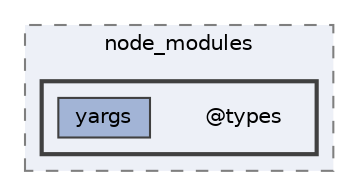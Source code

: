 digraph "pkiclassroomrescheduler/src/main/frontend/node_modules/@jest/types/node_modules/@types"
{
 // LATEX_PDF_SIZE
  bgcolor="transparent";
  edge [fontname=Helvetica,fontsize=10,labelfontname=Helvetica,labelfontsize=10];
  node [fontname=Helvetica,fontsize=10,shape=box,height=0.2,width=0.4];
  compound=true
  subgraph clusterdir_efe1bb32f31c0ddc2ce5d16e43d2e60e {
    graph [ bgcolor="#edf0f7", pencolor="grey50", label="node_modules", fontname=Helvetica,fontsize=10 style="filled,dashed", URL="dir_efe1bb32f31c0ddc2ce5d16e43d2e60e.html",tooltip=""]
  subgraph clusterdir_cc577005ff8eb122b1434173e09b05a4 {
    graph [ bgcolor="#edf0f7", pencolor="grey25", label="", fontname=Helvetica,fontsize=10 style="filled,bold", URL="dir_cc577005ff8eb122b1434173e09b05a4.html",tooltip=""]
    dir_cc577005ff8eb122b1434173e09b05a4 [shape=plaintext, label="@types"];
  dir_3ff3df844d662ea0fc5792c5700cf30f [label="yargs", fillcolor="#a2b4d6", color="grey25", style="filled", URL="dir_3ff3df844d662ea0fc5792c5700cf30f.html",tooltip=""];
  }
  }
}
